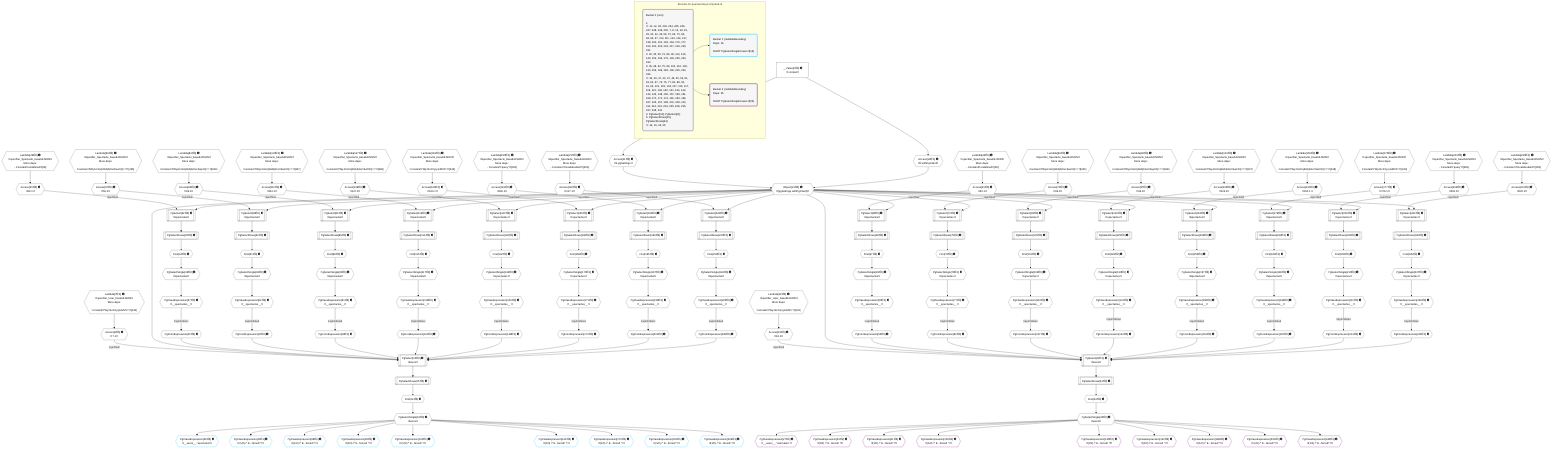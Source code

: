 %%{init: {'themeVariables': { 'fontSize': '12px'}}}%%
graph TD
    classDef path fill:#eee,stroke:#000,color:#000
    classDef plan fill:#fff,stroke-width:1px,color:#000
    classDef itemplan fill:#fff,stroke-width:2px,color:#000
    classDef unbatchedplan fill:#dff,stroke-width:1px,color:#000
    classDef sideeffectplan fill:#fcc,stroke-width:2px,color:#000
    classDef bucket fill:#f6f6f6,color:#000,stroke-width:2px,text-align:left

    subgraph "Buckets for queries/relay/computed-id"
    Bucket0("Bucket 0 (root)<br /><br />1: <br />ᐳ: 11, 12, 28, 243, 244, 245, 246, 247, 248, 249, 250, 7, 8, 13, 18, 19, 29, 30, 42, 43, 56, 57, 69, 70, 83, 84, 96, 97, 110, 111, 123, 124, 137, 138, 150, 151, 163, 164, 176, 177, 190, 191, 203, 204, 217, 218, 230, 231<br />2: 32, 45, 59, 72, 86, 99, 113, 126, 140, 153, 166, 179, 193, 206, 220, 233<br />3: 35, 48, 62, 75, 89, 102, 116, 129, 143, 156, 169, 182, 196, 209, 223, 236<br />ᐳ: 34, 36, 37, 40, 47, 49, 50, 53, 61, 63, 64, 67, 74, 76, 77, 80, 88, 90, 91, 94, 101, 103, 104, 107, 115, 117, 118, 121, 128, 130, 131, 134, 142, 144, 145, 148, 155, 157, 158, 161, 168, 170, 171, 174, 181, 183, 184, 187, 195, 197, 198, 201, 208, 210, 211, 214, 222, 224, 225, 228, 235, 237, 238, 241<br />4: PgSelect[10], PgSelect[21]<br />5: PgSelectRows[15], PgSelectRows[24]<br />ᐳ: 14, 16, 23, 25"):::bucket
    Bucket1("Bucket 1 (nullableBoundary)<br />Deps: 16<br /><br />ROOT PgSelectSingleᐸusersᐳ[16]"):::bucket
    Bucket2("Bucket 2 (nullableBoundary)<br />Deps: 25<br /><br />ROOT PgSelectSingleᐸusersᐳ[25]"):::bucket
    end
    Bucket0 --> Bucket1 & Bucket2

    %% plan dependencies
    PgSelect10[["PgSelect[10∈0] ➊<br />ᐸusersᐳ"]]:::plan
    Object13{{"Object[13∈0] ➊<br />ᐸ{pgSettings,withPgClient}ᐳ"}}:::plan
    Access8{{"Access[8∈0] ➊<br />ᐸ7.1ᐳ"}}:::plan
    PgFromExpression40{{"PgFromExpression[40∈0] ➊"}}:::plan
    PgFromExpression67{{"PgFromExpression[67∈0] ➊"}}:::plan
    PgFromExpression94{{"PgFromExpression[94∈0] ➊"}}:::plan
    PgFromExpression121{{"PgFromExpression[121∈0] ➊"}}:::plan
    PgFromExpression148{{"PgFromExpression[148∈0] ➊"}}:::plan
    PgFromExpression174{{"PgFromExpression[174∈0] ➊"}}:::plan
    PgFromExpression201{{"PgFromExpression[201∈0] ➊"}}:::plan
    PgFromExpression228{{"PgFromExpression[228∈0] ➊"}}:::plan
    Access8 -->|rejectNull| PgSelect10
    Object13 & PgFromExpression40 & PgFromExpression67 & PgFromExpression94 & PgFromExpression121 & PgFromExpression148 & PgFromExpression174 & PgFromExpression201 & PgFromExpression228 --> PgSelect10
    PgSelect21[["PgSelect[21∈0] ➊<br />ᐸusersᐳ"]]:::plan
    Access19{{"Access[19∈0] ➊<br />ᐸ18.1ᐳ"}}:::plan
    PgFromExpression53{{"PgFromExpression[53∈0] ➊"}}:::plan
    PgFromExpression80{{"PgFromExpression[80∈0] ➊"}}:::plan
    PgFromExpression107{{"PgFromExpression[107∈0] ➊"}}:::plan
    PgFromExpression134{{"PgFromExpression[134∈0] ➊"}}:::plan
    PgFromExpression161{{"PgFromExpression[161∈0] ➊"}}:::plan
    PgFromExpression187{{"PgFromExpression[187∈0] ➊"}}:::plan
    PgFromExpression214{{"PgFromExpression[214∈0] ➊"}}:::plan
    PgFromExpression241{{"PgFromExpression[241∈0] ➊"}}:::plan
    Access19 -->|rejectNull| PgSelect21
    Object13 & PgFromExpression53 & PgFromExpression80 & PgFromExpression107 & PgFromExpression134 & PgFromExpression161 & PgFromExpression187 & PgFromExpression214 & PgFromExpression241 --> PgSelect21
    Access11{{"Access[11∈0] ➊<br />ᐸ2.pgSettingsᐳ"}}:::plan
    Access12{{"Access[12∈0] ➊<br />ᐸ2.withPgClientᐳ"}}:::plan
    Access11 & Access12 --> Object13
    PgSelect32[["PgSelect[32∈0] ➊<br />ᐸspectaclesᐳ"]]:::plan
    Access30{{"Access[30∈0] ➊<br />ᐸ29.1ᐳ"}}:::plan
    Access30 -->|rejectNull| PgSelect32
    Object13 --> PgSelect32
    PgSelect45[["PgSelect[45∈0] ➊<br />ᐸspectaclesᐳ"]]:::plan
    Access43{{"Access[43∈0] ➊<br />ᐸ42.1ᐳ"}}:::plan
    Access43 -->|rejectNull| PgSelect45
    Object13 --> PgSelect45
    PgSelect59[["PgSelect[59∈0] ➊<br />ᐸspectaclesᐳ"]]:::plan
    Access57{{"Access[57∈0] ➊<br />ᐸ56.1ᐳ"}}:::plan
    Access57 -->|rejectNull| PgSelect59
    Object13 --> PgSelect59
    PgSelect72[["PgSelect[72∈0] ➊<br />ᐸspectaclesᐳ"]]:::plan
    Access70{{"Access[70∈0] ➊<br />ᐸ69.1ᐳ"}}:::plan
    Access70 -->|rejectNull| PgSelect72
    Object13 --> PgSelect72
    PgSelect86[["PgSelect[86∈0] ➊<br />ᐸspectaclesᐳ"]]:::plan
    Access84{{"Access[84∈0] ➊<br />ᐸ83.1ᐳ"}}:::plan
    Access84 -->|rejectNull| PgSelect86
    Object13 --> PgSelect86
    PgSelect99[["PgSelect[99∈0] ➊<br />ᐸspectaclesᐳ"]]:::plan
    Access97{{"Access[97∈0] ➊<br />ᐸ96.1ᐳ"}}:::plan
    Access97 -->|rejectNull| PgSelect99
    Object13 --> PgSelect99
    PgSelect113[["PgSelect[113∈0] ➊<br />ᐸspectaclesᐳ"]]:::plan
    Access111{{"Access[111∈0] ➊<br />ᐸ110.1ᐳ"}}:::plan
    Access111 -->|rejectNull| PgSelect113
    Object13 --> PgSelect113
    PgSelect126[["PgSelect[126∈0] ➊<br />ᐸspectaclesᐳ"]]:::plan
    Access124{{"Access[124∈0] ➊<br />ᐸ123.1ᐳ"}}:::plan
    Access124 -->|rejectNull| PgSelect126
    Object13 --> PgSelect126
    PgSelect140[["PgSelect[140∈0] ➊<br />ᐸspectaclesᐳ"]]:::plan
    Access138{{"Access[138∈0] ➊<br />ᐸ137.1ᐳ"}}:::plan
    Access138 -->|rejectNull| PgSelect140
    Object13 --> PgSelect140
    PgSelect153[["PgSelect[153∈0] ➊<br />ᐸspectaclesᐳ"]]:::plan
    Access151{{"Access[151∈0] ➊<br />ᐸ150.1ᐳ"}}:::plan
    Access151 -->|rejectNull| PgSelect153
    Object13 --> PgSelect153
    PgSelect166[["PgSelect[166∈0] ➊<br />ᐸspectaclesᐳ"]]:::plan
    Access164{{"Access[164∈0] ➊<br />ᐸ163.1ᐳ"}}:::plan
    Access164 -->|rejectNull| PgSelect166
    Object13 --> PgSelect166
    PgSelect179[["PgSelect[179∈0] ➊<br />ᐸspectaclesᐳ"]]:::plan
    Access177{{"Access[177∈0] ➊<br />ᐸ176.1ᐳ"}}:::plan
    Access177 -->|rejectNull| PgSelect179
    Object13 --> PgSelect179
    PgSelect193[["PgSelect[193∈0] ➊<br />ᐸspectaclesᐳ"]]:::plan
    Access191{{"Access[191∈0] ➊<br />ᐸ190.1ᐳ"}}:::plan
    Access191 -->|rejectNull| PgSelect193
    Object13 --> PgSelect193
    PgSelect206[["PgSelect[206∈0] ➊<br />ᐸspectaclesᐳ"]]:::plan
    Access204{{"Access[204∈0] ➊<br />ᐸ203.1ᐳ"}}:::plan
    Access204 -->|rejectNull| PgSelect206
    Object13 --> PgSelect206
    PgSelect220[["PgSelect[220∈0] ➊<br />ᐸspectaclesᐳ"]]:::plan
    Access218{{"Access[218∈0] ➊<br />ᐸ217.1ᐳ"}}:::plan
    Access218 -->|rejectNull| PgSelect220
    Object13 --> PgSelect220
    PgSelect233[["PgSelect[233∈0] ➊<br />ᐸspectaclesᐳ"]]:::plan
    Access231{{"Access[231∈0] ➊<br />ᐸ230.1ᐳ"}}:::plan
    Access231 -->|rejectNull| PgSelect233
    Object13 --> PgSelect233
    Lambda7{{"Lambda[7∈0] ➊<br />ᐸspecifier_User_base64JSONᐳ<br />More deps:<br />- Constantᐸ'WyJ1c2VycyIsMV0='ᐳ[243]"}}:::plan
    Lambda7 --> Access8
    __Value2["__Value[2∈0] ➊<br />ᐸcontextᐳ"]:::plan
    __Value2 --> Access11
    __Value2 --> Access12
    First14{{"First[14∈0] ➊"}}:::plan
    PgSelectRows15[["PgSelectRows[15∈0] ➊"]]:::plan
    PgSelectRows15 --> First14
    PgSelect10 --> PgSelectRows15
    PgSelectSingle16{{"PgSelectSingle[16∈0] ➊<br />ᐸusersᐳ"}}:::plan
    First14 --> PgSelectSingle16
    Lambda18{{"Lambda[18∈0] ➊<br />ᐸspecifier_User_base64JSONᐳ<br />More deps:<br />- Constantᐸ'WyJ1c2VycyIsMl0='ᐳ[244]"}}:::plan
    Lambda18 --> Access19
    First23{{"First[23∈0] ➊"}}:::plan
    PgSelectRows24[["PgSelectRows[24∈0] ➊"]]:::plan
    PgSelectRows24 --> First23
    PgSelect21 --> PgSelectRows24
    PgSelectSingle25{{"PgSelectSingle[25∈0] ➊<br />ᐸusersᐳ"}}:::plan
    First23 --> PgSelectSingle25
    Lambda29{{"Lambda[29∈0] ➊<br />ᐸspecifier_Spectacle_base64JSONᐳ<br />More deps:<br />- Constantᐸundefinedᐳ[28]"}}:::plan
    Lambda29 --> Access30
    First34{{"First[34∈0] ➊"}}:::plan
    PgSelectRows35[["PgSelectRows[35∈0] ➊"]]:::plan
    PgSelectRows35 --> First34
    PgSelect32 --> PgSelectRows35
    PgSelectSingle36{{"PgSelectSingle[36∈0] ➊<br />ᐸspectaclesᐳ"}}:::plan
    First34 --> PgSelectSingle36
    PgClassExpression37{{"PgClassExpression[37∈0] ➊<br />ᐸ__spectacles__ᐳ"}}:::plan
    PgSelectSingle36 --> PgClassExpression37
    PgClassExpression37 -->|trapInhibited| PgFromExpression40
    Lambda42{{"Lambda[42∈0] ➊<br />ᐸspecifier_Spectacle_base64JSONᐳ<br />More deps:<br />- Constantᐸundefinedᐳ[28]"}}:::plan
    Lambda42 --> Access43
    First47{{"First[47∈0] ➊"}}:::plan
    PgSelectRows48[["PgSelectRows[48∈0] ➊"]]:::plan
    PgSelectRows48 --> First47
    PgSelect45 --> PgSelectRows48
    PgSelectSingle49{{"PgSelectSingle[49∈0] ➊<br />ᐸspectaclesᐳ"}}:::plan
    First47 --> PgSelectSingle49
    PgClassExpression50{{"PgClassExpression[50∈0] ➊<br />ᐸ__spectacles__ᐳ"}}:::plan
    PgSelectSingle49 --> PgClassExpression50
    PgClassExpression50 -->|trapInhibited| PgFromExpression53
    Lambda56{{"Lambda[56∈0] ➊<br />ᐸspecifier_Spectacle_base64JSONᐳ<br />More deps:<br />- Constantᐸ'WyJzcGVjdGFjbGVzIiwxXQ=='ᐳ[245]"}}:::plan
    Lambda56 --> Access57
    First61{{"First[61∈0] ➊"}}:::plan
    PgSelectRows62[["PgSelectRows[62∈0] ➊"]]:::plan
    PgSelectRows62 --> First61
    PgSelect59 --> PgSelectRows62
    PgSelectSingle63{{"PgSelectSingle[63∈0] ➊<br />ᐸspectaclesᐳ"}}:::plan
    First61 --> PgSelectSingle63
    PgClassExpression64{{"PgClassExpression[64∈0] ➊<br />ᐸ__spectacles__ᐳ"}}:::plan
    PgSelectSingle63 --> PgClassExpression64
    PgClassExpression64 -->|trapInhibited| PgFromExpression67
    Lambda69{{"Lambda[69∈0] ➊<br />ᐸspecifier_Spectacle_base64JSONᐳ<br />More deps:<br />- Constantᐸ'WyJzcGVjdGFjbGVzIiwxXQ=='ᐳ[245]"}}:::plan
    Lambda69 --> Access70
    First74{{"First[74∈0] ➊"}}:::plan
    PgSelectRows75[["PgSelectRows[75∈0] ➊"]]:::plan
    PgSelectRows75 --> First74
    PgSelect72 --> PgSelectRows75
    PgSelectSingle76{{"PgSelectSingle[76∈0] ➊<br />ᐸspectaclesᐳ"}}:::plan
    First74 --> PgSelectSingle76
    PgClassExpression77{{"PgClassExpression[77∈0] ➊<br />ᐸ__spectacles__ᐳ"}}:::plan
    PgSelectSingle76 --> PgClassExpression77
    PgClassExpression77 -->|trapInhibited| PgFromExpression80
    Lambda83{{"Lambda[83∈0] ➊<br />ᐸspecifier_Spectacle_base64JSONᐳ<br />More deps:<br />- Constantᐸ'WyJzcGVjdGFjbGVzIiwyXQ=='ᐳ[246]"}}:::plan
    Lambda83 --> Access84
    First88{{"First[88∈0] ➊"}}:::plan
    PgSelectRows89[["PgSelectRows[89∈0] ➊"]]:::plan
    PgSelectRows89 --> First88
    PgSelect86 --> PgSelectRows89
    PgSelectSingle90{{"PgSelectSingle[90∈0] ➊<br />ᐸspectaclesᐳ"}}:::plan
    First88 --> PgSelectSingle90
    PgClassExpression91{{"PgClassExpression[91∈0] ➊<br />ᐸ__spectacles__ᐳ"}}:::plan
    PgSelectSingle90 --> PgClassExpression91
    PgClassExpression91 -->|trapInhibited| PgFromExpression94
    Lambda96{{"Lambda[96∈0] ➊<br />ᐸspecifier_Spectacle_base64JSONᐳ<br />More deps:<br />- Constantᐸ'WyJzcGVjdGFjbGVzIiwyXQ=='ᐳ[246]"}}:::plan
    Lambda96 --> Access97
    First101{{"First[101∈0] ➊"}}:::plan
    PgSelectRows102[["PgSelectRows[102∈0] ➊"]]:::plan
    PgSelectRows102 --> First101
    PgSelect99 --> PgSelectRows102
    PgSelectSingle103{{"PgSelectSingle[103∈0] ➊<br />ᐸspectaclesᐳ"}}:::plan
    First101 --> PgSelectSingle103
    PgClassExpression104{{"PgClassExpression[104∈0] ➊<br />ᐸ__spectacles__ᐳ"}}:::plan
    PgSelectSingle103 --> PgClassExpression104
    PgClassExpression104 -->|trapInhibited| PgFromExpression107
    Lambda110{{"Lambda[110∈0] ➊<br />ᐸspecifier_Spectacle_base64JSONᐳ<br />More deps:<br />- Constantᐸ'WyJzcGVjdGFjbGVzIiwzXQ=='ᐳ[247]"}}:::plan
    Lambda110 --> Access111
    First115{{"First[115∈0] ➊"}}:::plan
    PgSelectRows116[["PgSelectRows[116∈0] ➊"]]:::plan
    PgSelectRows116 --> First115
    PgSelect113 --> PgSelectRows116
    PgSelectSingle117{{"PgSelectSingle[117∈0] ➊<br />ᐸspectaclesᐳ"}}:::plan
    First115 --> PgSelectSingle117
    PgClassExpression118{{"PgClassExpression[118∈0] ➊<br />ᐸ__spectacles__ᐳ"}}:::plan
    PgSelectSingle117 --> PgClassExpression118
    PgClassExpression118 -->|trapInhibited| PgFromExpression121
    Lambda123{{"Lambda[123∈0] ➊<br />ᐸspecifier_Spectacle_base64JSONᐳ<br />More deps:<br />- Constantᐸ'WyJzcGVjdGFjbGVzIiwzXQ=='ᐳ[247]"}}:::plan
    Lambda123 --> Access124
    First128{{"First[128∈0] ➊"}}:::plan
    PgSelectRows129[["PgSelectRows[129∈0] ➊"]]:::plan
    PgSelectRows129 --> First128
    PgSelect126 --> PgSelectRows129
    PgSelectSingle130{{"PgSelectSingle[130∈0] ➊<br />ᐸspectaclesᐳ"}}:::plan
    First128 --> PgSelectSingle130
    PgClassExpression131{{"PgClassExpression[131∈0] ➊<br />ᐸ__spectacles__ᐳ"}}:::plan
    PgSelectSingle130 --> PgClassExpression131
    PgClassExpression131 -->|trapInhibited| PgFromExpression134
    Lambda137{{"Lambda[137∈0] ➊<br />ᐸspecifier_Spectacle_base64JSONᐳ<br />More deps:<br />- Constantᐸ'WyJzcGVjdGFjbGVzIiw0XQ=='ᐳ[248]"}}:::plan
    Lambda137 --> Access138
    First142{{"First[142∈0] ➊"}}:::plan
    PgSelectRows143[["PgSelectRows[143∈0] ➊"]]:::plan
    PgSelectRows143 --> First142
    PgSelect140 --> PgSelectRows143
    PgSelectSingle144{{"PgSelectSingle[144∈0] ➊<br />ᐸspectaclesᐳ"}}:::plan
    First142 --> PgSelectSingle144
    PgClassExpression145{{"PgClassExpression[145∈0] ➊<br />ᐸ__spectacles__ᐳ"}}:::plan
    PgSelectSingle144 --> PgClassExpression145
    PgClassExpression145 -->|trapInhibited| PgFromExpression148
    Lambda150{{"Lambda[150∈0] ➊<br />ᐸspecifier_Spectacle_base64JSONᐳ<br />More deps:<br />- Constantᐸ'WyJzcGVjdGFjbGVzIiw0XQ=='ᐳ[248]"}}:::plan
    Lambda150 --> Access151
    First155{{"First[155∈0] ➊"}}:::plan
    PgSelectRows156[["PgSelectRows[156∈0] ➊"]]:::plan
    PgSelectRows156 --> First155
    PgSelect153 --> PgSelectRows156
    PgSelectSingle157{{"PgSelectSingle[157∈0] ➊<br />ᐸspectaclesᐳ"}}:::plan
    First155 --> PgSelectSingle157
    PgClassExpression158{{"PgClassExpression[158∈0] ➊<br />ᐸ__spectacles__ᐳ"}}:::plan
    PgSelectSingle157 --> PgClassExpression158
    PgClassExpression158 -->|trapInhibited| PgFromExpression161
    Lambda163{{"Lambda[163∈0] ➊<br />ᐸspecifier_Spectacle_base64JSONᐳ<br />More deps:<br />- Constantᐸ'WyJ1c2VycyIsMV0='ᐳ[243]"}}:::plan
    Lambda163 --> Access164
    First168{{"First[168∈0] ➊"}}:::plan
    PgSelectRows169[["PgSelectRows[169∈0] ➊"]]:::plan
    PgSelectRows169 --> First168
    PgSelect166 --> PgSelectRows169
    PgSelectSingle170{{"PgSelectSingle[170∈0] ➊<br />ᐸspectaclesᐳ"}}:::plan
    First168 --> PgSelectSingle170
    PgClassExpression171{{"PgClassExpression[171∈0] ➊<br />ᐸ__spectacles__ᐳ"}}:::plan
    PgSelectSingle170 --> PgClassExpression171
    PgClassExpression171 -->|trapInhibited| PgFromExpression174
    Lambda176{{"Lambda[176∈0] ➊<br />ᐸspecifier_Spectacle_base64JSONᐳ<br />More deps:<br />- Constantᐸ'WyJ1c2VycyIsMV0='ᐳ[243]"}}:::plan
    Lambda176 --> Access177
    First181{{"First[181∈0] ➊"}}:::plan
    PgSelectRows182[["PgSelectRows[182∈0] ➊"]]:::plan
    PgSelectRows182 --> First181
    PgSelect179 --> PgSelectRows182
    PgSelectSingle183{{"PgSelectSingle[183∈0] ➊<br />ᐸspectaclesᐳ"}}:::plan
    First181 --> PgSelectSingle183
    PgClassExpression184{{"PgClassExpression[184∈0] ➊<br />ᐸ__spectacles__ᐳ"}}:::plan
    PgSelectSingle183 --> PgClassExpression184
    PgClassExpression184 -->|trapInhibited| PgFromExpression187
    Lambda190{{"Lambda[190∈0] ➊<br />ᐸspecifier_Spectacle_base64JSONᐳ<br />More deps:<br />- Constantᐸ'query'ᐳ[249]"}}:::plan
    Lambda190 --> Access191
    First195{{"First[195∈0] ➊"}}:::plan
    PgSelectRows196[["PgSelectRows[196∈0] ➊"]]:::plan
    PgSelectRows196 --> First195
    PgSelect193 --> PgSelectRows196
    PgSelectSingle197{{"PgSelectSingle[197∈0] ➊<br />ᐸspectaclesᐳ"}}:::plan
    First195 --> PgSelectSingle197
    PgClassExpression198{{"PgClassExpression[198∈0] ➊<br />ᐸ__spectacles__ᐳ"}}:::plan
    PgSelectSingle197 --> PgClassExpression198
    PgClassExpression198 -->|trapInhibited| PgFromExpression201
    Lambda203{{"Lambda[203∈0] ➊<br />ᐸspecifier_Spectacle_base64JSONᐳ<br />More deps:<br />- Constantᐸ'query'ᐳ[249]"}}:::plan
    Lambda203 --> Access204
    First208{{"First[208∈0] ➊"}}:::plan
    PgSelectRows209[["PgSelectRows[209∈0] ➊"]]:::plan
    PgSelectRows209 --> First208
    PgSelect206 --> PgSelectRows209
    PgSelectSingle210{{"PgSelectSingle[210∈0] ➊<br />ᐸspectaclesᐳ"}}:::plan
    First208 --> PgSelectSingle210
    PgClassExpression211{{"PgClassExpression[211∈0] ➊<br />ᐸ__spectacles__ᐳ"}}:::plan
    PgSelectSingle210 --> PgClassExpression211
    PgClassExpression211 -->|trapInhibited| PgFromExpression214
    Lambda217{{"Lambda[217∈0] ➊<br />ᐸspecifier_Spectacle_base64JSONᐳ<br />More deps:<br />- Constantᐸ'invalidnodeid'ᐳ[250]"}}:::plan
    Lambda217 --> Access218
    First222{{"First[222∈0] ➊"}}:::plan
    PgSelectRows223[["PgSelectRows[223∈0] ➊"]]:::plan
    PgSelectRows223 --> First222
    PgSelect220 --> PgSelectRows223
    PgSelectSingle224{{"PgSelectSingle[224∈0] ➊<br />ᐸspectaclesᐳ"}}:::plan
    First222 --> PgSelectSingle224
    PgClassExpression225{{"PgClassExpression[225∈0] ➊<br />ᐸ__spectacles__ᐳ"}}:::plan
    PgSelectSingle224 --> PgClassExpression225
    PgClassExpression225 -->|trapInhibited| PgFromExpression228
    Lambda230{{"Lambda[230∈0] ➊<br />ᐸspecifier_Spectacle_base64JSONᐳ<br />More deps:<br />- Constantᐸ'invalidnodeid'ᐳ[250]"}}:::plan
    Lambda230 --> Access231
    First235{{"First[235∈0] ➊"}}:::plan
    PgSelectRows236[["PgSelectRows[236∈0] ➊"]]:::plan
    PgSelectRows236 --> First235
    PgSelect233 --> PgSelectRows236
    PgSelectSingle237{{"PgSelectSingle[237∈0] ➊<br />ᐸspectaclesᐳ"}}:::plan
    First235 --> PgSelectSingle237
    PgClassExpression238{{"PgClassExpression[238∈0] ➊<br />ᐸ__spectacles__ᐳ"}}:::plan
    PgSelectSingle237 --> PgClassExpression238
    PgClassExpression238 -->|trapInhibited| PgFromExpression241
    PgClassExpression26{{"PgClassExpression[26∈1] ➊<br />ᐸ__users__.”username”ᐳ"}}:::plan
    PgSelectSingle16 --> PgClassExpression26
    PgClassExpression41{{"PgClassExpression[41∈1] ➊<br />ᐸ(1/0) /* E...ferred! */ᐳ"}}:::plan
    PgSelectSingle16 --> PgClassExpression41
    PgClassExpression68{{"PgClassExpression[68∈1] ➊<br />ᐸ(1/0) /* E...ferred! */ᐳ"}}:::plan
    PgSelectSingle16 --> PgClassExpression68
    PgClassExpression95{{"PgClassExpression[95∈1] ➊<br />ᐸ(1/0) /* E...ferred! */ᐳ"}}:::plan
    PgSelectSingle16 --> PgClassExpression95
    PgClassExpression122{{"PgClassExpression[122∈1] ➊<br />ᐸ(1/0) /* E...ferred! */ᐳ"}}:::plan
    PgSelectSingle16 --> PgClassExpression122
    PgClassExpression149{{"PgClassExpression[149∈1] ➊<br />ᐸ(1/0) /* E...ferred! */ᐳ"}}:::plan
    PgSelectSingle16 --> PgClassExpression149
    PgClassExpression175{{"PgClassExpression[175∈1] ➊<br />ᐸ(1/0) /* E...ferred! */ᐳ"}}:::plan
    PgSelectSingle16 --> PgClassExpression175
    PgClassExpression202{{"PgClassExpression[202∈1] ➊<br />ᐸ(1/0) /* E...ferred! */ᐳ"}}:::plan
    PgSelectSingle16 --> PgClassExpression202
    PgClassExpression229{{"PgClassExpression[229∈1] ➊<br />ᐸ(1/0) /* E...ferred! */ᐳ"}}:::plan
    PgSelectSingle16 --> PgClassExpression229
    PgClassExpression27{{"PgClassExpression[27∈2] ➊<br />ᐸ__users__.”username”ᐳ"}}:::plan
    PgSelectSingle25 --> PgClassExpression27
    PgClassExpression54{{"PgClassExpression[54∈2] ➊<br />ᐸ(1/0) /* E...ferred! */ᐳ"}}:::plan
    PgSelectSingle25 --> PgClassExpression54
    PgClassExpression81{{"PgClassExpression[81∈2] ➊<br />ᐸ(1/0) /* E...ferred! */ᐳ"}}:::plan
    PgSelectSingle25 --> PgClassExpression81
    PgClassExpression108{{"PgClassExpression[108∈2] ➊<br />ᐸ(1/0) /* E...ferred! */ᐳ"}}:::plan
    PgSelectSingle25 --> PgClassExpression108
    PgClassExpression135{{"PgClassExpression[135∈2] ➊<br />ᐸ(1/0) /* E...ferred! */ᐳ"}}:::plan
    PgSelectSingle25 --> PgClassExpression135
    PgClassExpression162{{"PgClassExpression[162∈2] ➊<br />ᐸ(1/0) /* E...ferred! */ᐳ"}}:::plan
    PgSelectSingle25 --> PgClassExpression162
    PgClassExpression188{{"PgClassExpression[188∈2] ➊<br />ᐸ(1/0) /* E...ferred! */ᐳ"}}:::plan
    PgSelectSingle25 --> PgClassExpression188
    PgClassExpression215{{"PgClassExpression[215∈2] ➊<br />ᐸ(1/0) /* E...ferred! */ᐳ"}}:::plan
    PgSelectSingle25 --> PgClassExpression215
    PgClassExpression242{{"PgClassExpression[242∈2] ➊<br />ᐸ(1/0) /* E...ferred! */ᐳ"}}:::plan
    PgSelectSingle25 --> PgClassExpression242

    %% define steps
    classDef bucket0 stroke:#696969
    class Bucket0,__Value2,Lambda7,Access8,PgSelect10,Access11,Access12,Object13,First14,PgSelectRows15,PgSelectSingle16,Lambda18,Access19,PgSelect21,First23,PgSelectRows24,PgSelectSingle25,Lambda29,Access30,PgSelect32,First34,PgSelectRows35,PgSelectSingle36,PgClassExpression37,PgFromExpression40,Lambda42,Access43,PgSelect45,First47,PgSelectRows48,PgSelectSingle49,PgClassExpression50,PgFromExpression53,Lambda56,Access57,PgSelect59,First61,PgSelectRows62,PgSelectSingle63,PgClassExpression64,PgFromExpression67,Lambda69,Access70,PgSelect72,First74,PgSelectRows75,PgSelectSingle76,PgClassExpression77,PgFromExpression80,Lambda83,Access84,PgSelect86,First88,PgSelectRows89,PgSelectSingle90,PgClassExpression91,PgFromExpression94,Lambda96,Access97,PgSelect99,First101,PgSelectRows102,PgSelectSingle103,PgClassExpression104,PgFromExpression107,Lambda110,Access111,PgSelect113,First115,PgSelectRows116,PgSelectSingle117,PgClassExpression118,PgFromExpression121,Lambda123,Access124,PgSelect126,First128,PgSelectRows129,PgSelectSingle130,PgClassExpression131,PgFromExpression134,Lambda137,Access138,PgSelect140,First142,PgSelectRows143,PgSelectSingle144,PgClassExpression145,PgFromExpression148,Lambda150,Access151,PgSelect153,First155,PgSelectRows156,PgSelectSingle157,PgClassExpression158,PgFromExpression161,Lambda163,Access164,PgSelect166,First168,PgSelectRows169,PgSelectSingle170,PgClassExpression171,PgFromExpression174,Lambda176,Access177,PgSelect179,First181,PgSelectRows182,PgSelectSingle183,PgClassExpression184,PgFromExpression187,Lambda190,Access191,PgSelect193,First195,PgSelectRows196,PgSelectSingle197,PgClassExpression198,PgFromExpression201,Lambda203,Access204,PgSelect206,First208,PgSelectRows209,PgSelectSingle210,PgClassExpression211,PgFromExpression214,Lambda217,Access218,PgSelect220,First222,PgSelectRows223,PgSelectSingle224,PgClassExpression225,PgFromExpression228,Lambda230,Access231,PgSelect233,First235,PgSelectRows236,PgSelectSingle237,PgClassExpression238,PgFromExpression241 bucket0
    classDef bucket1 stroke:#00bfff
    class Bucket1,PgClassExpression26,PgClassExpression41,PgClassExpression68,PgClassExpression95,PgClassExpression122,PgClassExpression149,PgClassExpression175,PgClassExpression202,PgClassExpression229 bucket1
    classDef bucket2 stroke:#7f007f
    class Bucket2,PgClassExpression27,PgClassExpression54,PgClassExpression81,PgClassExpression108,PgClassExpression135,PgClassExpression162,PgClassExpression188,PgClassExpression215,PgClassExpression242 bucket2
